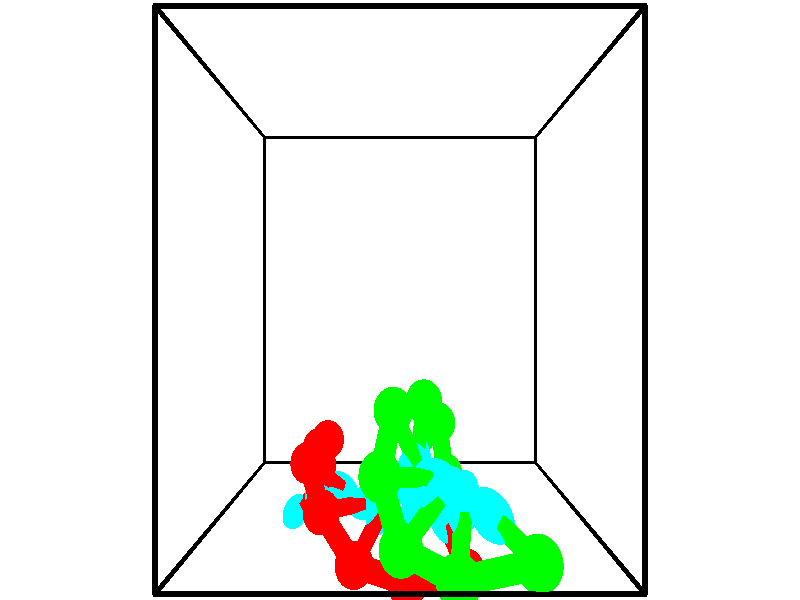 // switches for output
#declare DRAW_BASES = 1; // possible values are 0, 1; only relevant for DNA ribbons
#declare DRAW_BASES_TYPE = 3; // possible values are 1, 2, 3; only relevant for DNA ribbons
#declare DRAW_FOG = 0; // set to 1 to enable fog

#include "colors.inc"

#include "transforms.inc"
background { rgb <1, 1, 1>}

#default {
   normal{
       ripples 0.25
       frequency 0.20
       turbulence 0.2
       lambda 5
   }
	finish {
		phong 0.1
		phong_size 40.
	}
}

// original window dimensions: 1024x640


// camera settings

camera {
	sky <-0, 1, 0>
	up <-0, 1, 0>
	right 1.6 * <1, 0, 0>
	location <2.5, 2.5, 11.1562>
	look_at <2.5, 2.5, 2.5>
	direction <0, 0, -8.6562>
	angle 67.0682
}


# declare cpy_camera_pos = <2.5, 2.5, 11.1562>;
# if (DRAW_FOG = 1)
fog {
	fog_type 2
	up vnormalize(cpy_camera_pos)
	color rgbt<1,1,1,0.3>
	distance 1e-5
	fog_alt 3e-3
	fog_offset 4
}
# end


// LIGHTS

# declare lum = 6;
global_settings {
	ambient_light rgb lum * <0.05, 0.05, 0.05>
	max_trace_level 15
}# declare cpy_direct_light_amount = 0.25;
light_source
{	1000 * <-1, -1, 1>,
	rgb lum * cpy_direct_light_amount
	parallel
}

light_source
{	1000 * <1, 1, -1>,
	rgb lum * cpy_direct_light_amount
	parallel
}

// strand 0

// nucleotide -1

// particle -1
sphere {
	<1.155059, -0.134587, 0.885642> 0.250000
	pigment { color rgbt <1,0,0,0> }
	no_shadow
}
cylinder {
	<0.969685, -0.243172, 1.223053>,  <0.858460, -0.308322, 1.425499>, 0.100000
	pigment { color rgbt <1,0,0,0> }
	no_shadow
}
cylinder {
	<0.969685, -0.243172, 1.223053>,  <1.155059, -0.134587, 0.885642>, 0.100000
	pigment { color rgbt <1,0,0,0> }
	no_shadow
}

// particle -1
sphere {
	<0.969685, -0.243172, 1.223053> 0.100000
	pigment { color rgbt <1,0,0,0> }
	no_shadow
}
sphere {
	0, 1
	scale<0.080000,0.200000,0.300000>
	matrix <0.771007, 0.345681, 0.534839,
		-0.436780, 0.898228, 0.049098,
		-0.463435, -0.271462, 0.843526,
		0.830654, -0.324610, 1.476111>
	pigment { color rgbt <0,1,1,0> }
	no_shadow
}
cylinder {
	<1.146272, 0.476935, 1.163196>,  <1.155059, -0.134587, 0.885642>, 0.130000
	pigment { color rgbt <1,0,0,0> }
	no_shadow
}

// nucleotide -1

// particle -1
sphere {
	<1.146272, 0.476935, 1.163196> 0.250000
	pigment { color rgbt <1,0,0,0> }
	no_shadow
}
cylinder {
	<1.150364, 0.158745, 1.405556>,  <1.152819, -0.032169, 1.550972>, 0.100000
	pigment { color rgbt <1,0,0,0> }
	no_shadow
}
cylinder {
	<1.150364, 0.158745, 1.405556>,  <1.146272, 0.476935, 1.163196>, 0.100000
	pigment { color rgbt <1,0,0,0> }
	no_shadow
}

// particle -1
sphere {
	<1.150364, 0.158745, 1.405556> 0.100000
	pigment { color rgbt <1,0,0,0> }
	no_shadow
}
sphere {
	0, 1
	scale<0.080000,0.200000,0.300000>
	matrix <0.788799, 0.378823, 0.484033,
		-0.614566, 0.472981, 0.631346,
		0.010230, -0.795476, 0.605899,
		1.153433, -0.079898, 1.587325>
	pigment { color rgbt <0,1,1,0> }
	no_shadow
}
cylinder {
	<1.380200, 0.692730, 1.791917>,  <1.146272, 0.476935, 1.163196>, 0.130000
	pigment { color rgbt <1,0,0,0> }
	no_shadow
}

// nucleotide -1

// particle -1
sphere {
	<1.380200, 0.692730, 1.791917> 0.250000
	pigment { color rgbt <1,0,0,0> }
	no_shadow
}
cylinder {
	<1.414810, 0.297104, 1.839691>,  <1.435576, 0.059728, 1.868356>, 0.100000
	pigment { color rgbt <1,0,0,0> }
	no_shadow
}
cylinder {
	<1.414810, 0.297104, 1.839691>,  <1.380200, 0.692730, 1.791917>, 0.100000
	pigment { color rgbt <1,0,0,0> }
	no_shadow
}

// particle -1
sphere {
	<1.414810, 0.297104, 1.839691> 0.100000
	pigment { color rgbt <1,0,0,0> }
	no_shadow
}
sphere {
	0, 1
	scale<0.080000,0.200000,0.300000>
	matrix <0.708366, 0.145377, 0.690712,
		-0.700522, 0.024839, 0.713199,
		0.086526, -0.989065, 0.119435,
		1.440768, 0.000385, 1.875522>
	pigment { color rgbt <0,1,1,0> }
	no_shadow
}
cylinder {
	<1.179248, 0.550143, 2.482654>,  <1.380200, 0.692730, 1.791917>, 0.130000
	pigment { color rgbt <1,0,0,0> }
	no_shadow
}

// nucleotide -1

// particle -1
sphere {
	<1.179248, 0.550143, 2.482654> 0.250000
	pigment { color rgbt <1,0,0,0> }
	no_shadow
}
cylinder {
	<1.457405, 0.322182, 2.307549>,  <1.624299, 0.185405, 2.202485>, 0.100000
	pigment { color rgbt <1,0,0,0> }
	no_shadow
}
cylinder {
	<1.457405, 0.322182, 2.307549>,  <1.179248, 0.550143, 2.482654>, 0.100000
	pigment { color rgbt <1,0,0,0> }
	no_shadow
}

// particle -1
sphere {
	<1.457405, 0.322182, 2.307549> 0.100000
	pigment { color rgbt <1,0,0,0> }
	no_shadow
}
sphere {
	0, 1
	scale<0.080000,0.200000,0.300000>
	matrix <0.691483, 0.364793, 0.623520,
		-0.195653, -0.736298, 0.647754,
		0.695393, -0.569904, -0.437765,
		1.666023, 0.151210, 2.176219>
	pigment { color rgbt <0,1,1,0> }
	no_shadow
}
cylinder {
	<1.433646, 0.100842, 2.967565>,  <1.179248, 0.550143, 2.482654>, 0.130000
	pigment { color rgbt <1,0,0,0> }
	no_shadow
}

// nucleotide -1

// particle -1
sphere {
	<1.433646, 0.100842, 2.967565> 0.250000
	pigment { color rgbt <1,0,0,0> }
	no_shadow
}
cylinder {
	<1.772770, 0.106895, 2.755531>,  <1.976244, 0.110528, 2.628311>, 0.100000
	pigment { color rgbt <1,0,0,0> }
	no_shadow
}
cylinder {
	<1.772770, 0.106895, 2.755531>,  <1.433646, 0.100842, 2.967565>, 0.100000
	pigment { color rgbt <1,0,0,0> }
	no_shadow
}

// particle -1
sphere {
	<1.772770, 0.106895, 2.755531> 0.100000
	pigment { color rgbt <1,0,0,0> }
	no_shadow
}
sphere {
	0, 1
	scale<0.080000,0.200000,0.300000>
	matrix <0.524246, 0.126696, 0.842090,
		0.079901, -0.991826, 0.099482,
		0.847811, 0.015131, -0.530084,
		2.027113, 0.111436, 2.596506>
	pigment { color rgbt <0,1,1,0> }
	no_shadow
}
cylinder {
	<1.905968, -0.359933, 3.341676>,  <1.433646, 0.100842, 2.967565>, 0.130000
	pigment { color rgbt <1,0,0,0> }
	no_shadow
}

// nucleotide -1

// particle -1
sphere {
	<1.905968, -0.359933, 3.341676> 0.250000
	pigment { color rgbt <1,0,0,0> }
	no_shadow
}
cylinder {
	<2.105774, -0.084747, 3.131081>,  <2.225657, 0.080364, 3.004723>, 0.100000
	pigment { color rgbt <1,0,0,0> }
	no_shadow
}
cylinder {
	<2.105774, -0.084747, 3.131081>,  <1.905968, -0.359933, 3.341676>, 0.100000
	pigment { color rgbt <1,0,0,0> }
	no_shadow
}

// particle -1
sphere {
	<2.105774, -0.084747, 3.131081> 0.100000
	pigment { color rgbt <1,0,0,0> }
	no_shadow
}
sphere {
	0, 1
	scale<0.080000,0.200000,0.300000>
	matrix <0.532333, 0.235707, 0.813058,
		0.683453, -0.686401, -0.248487,
		0.499514, 0.687965, -0.526489,
		2.255628, 0.121642, 2.973134>
	pigment { color rgbt <0,1,1,0> }
	no_shadow
}
cylinder {
	<2.591192, -0.517604, 3.441966>,  <1.905968, -0.359933, 3.341676>, 0.130000
	pigment { color rgbt <1,0,0,0> }
	no_shadow
}

// nucleotide -1

// particle -1
sphere {
	<2.591192, -0.517604, 3.441966> 0.250000
	pigment { color rgbt <1,0,0,0> }
	no_shadow
}
cylinder {
	<2.638798, -0.143311, 3.309158>,  <2.667361, 0.081266, 3.229474>, 0.100000
	pigment { color rgbt <1,0,0,0> }
	no_shadow
}
cylinder {
	<2.638798, -0.143311, 3.309158>,  <2.591192, -0.517604, 3.441966>, 0.100000
	pigment { color rgbt <1,0,0,0> }
	no_shadow
}

// particle -1
sphere {
	<2.638798, -0.143311, 3.309158> 0.100000
	pigment { color rgbt <1,0,0,0> }
	no_shadow
}
sphere {
	0, 1
	scale<0.080000,0.200000,0.300000>
	matrix <0.588466, 0.202859, 0.782660,
		0.799715, -0.288530, -0.526504,
		0.119015, 0.935734, -0.332019,
		2.674502, 0.137410, 3.209553>
	pigment { color rgbt <0,1,1,0> }
	no_shadow
}
cylinder {
	<3.352061, -0.433051, 3.354466>,  <2.591192, -0.517604, 3.441966>, 0.130000
	pigment { color rgbt <1,0,0,0> }
	no_shadow
}

// nucleotide -1

// particle -1
sphere {
	<3.352061, -0.433051, 3.354466> 0.250000
	pigment { color rgbt <1,0,0,0> }
	no_shadow
}
cylinder {
	<3.176468, -0.077515, 3.407013>,  <3.071112, 0.135807, 3.438541>, 0.100000
	pigment { color rgbt <1,0,0,0> }
	no_shadow
}
cylinder {
	<3.176468, -0.077515, 3.407013>,  <3.352061, -0.433051, 3.354466>, 0.100000
	pigment { color rgbt <1,0,0,0> }
	no_shadow
}

// particle -1
sphere {
	<3.176468, -0.077515, 3.407013> 0.100000
	pigment { color rgbt <1,0,0,0> }
	no_shadow
}
sphere {
	0, 1
	scale<0.080000,0.200000,0.300000>
	matrix <0.621646, 0.194893, 0.758665,
		0.648730, 0.414704, -0.638099,
		-0.438983, 0.888840, 0.131366,
		3.044773, 0.189137, 3.446423>
	pigment { color rgbt <0,1,1,0> }
	no_shadow
}
// strand 1

// nucleotide -1

// particle -1
sphere {
	<3.953964, 0.199415, 4.839627> 0.250000
	pigment { color rgbt <0,1,0,0> }
	no_shadow
}
cylinder {
	<3.661370, 0.461060, 4.916641>,  <3.485814, 0.618046, 4.962850>, 0.100000
	pigment { color rgbt <0,1,0,0> }
	no_shadow
}
cylinder {
	<3.661370, 0.461060, 4.916641>,  <3.953964, 0.199415, 4.839627>, 0.100000
	pigment { color rgbt <0,1,0,0> }
	no_shadow
}

// particle -1
sphere {
	<3.661370, 0.461060, 4.916641> 0.100000
	pigment { color rgbt <0,1,0,0> }
	no_shadow
}
sphere {
	0, 1
	scale<0.080000,0.200000,0.300000>
	matrix <-0.366850, -0.139514, -0.919759,
		-0.574764, -0.743420, 0.342013,
		-0.731484, 0.654112, 0.192536,
		3.441925, 0.657293, 4.974402>
	pigment { color rgbt <0,1,1,0> }
	no_shadow
}
cylinder {
	<3.137722, -0.049358, 4.595227>,  <3.953964, 0.199415, 4.839627>, 0.130000
	pigment { color rgbt <0,1,0,0> }
	no_shadow
}

// nucleotide -1

// particle -1
sphere {
	<3.137722, -0.049358, 4.595227> 0.250000
	pigment { color rgbt <0,1,0,0> }
	no_shadow
}
cylinder {
	<3.171468, 0.348419, 4.570045>,  <3.191715, 0.587086, 4.554936>, 0.100000
	pigment { color rgbt <0,1,0,0> }
	no_shadow
}
cylinder {
	<3.171468, 0.348419, 4.570045>,  <3.137722, -0.049358, 4.595227>, 0.100000
	pigment { color rgbt <0,1,0,0> }
	no_shadow
}

// particle -1
sphere {
	<3.171468, 0.348419, 4.570045> 0.100000
	pigment { color rgbt <0,1,0,0> }
	no_shadow
}
sphere {
	0, 1
	scale<0.080000,0.200000,0.300000>
	matrix <-0.341470, -0.030501, -0.939398,
		-0.936099, 0.100750, 0.337000,
		0.084366, 0.994444, -0.062955,
		3.196777, 0.646752, 4.551159>
	pigment { color rgbt <0,1,1,0> }
	no_shadow
}
cylinder {
	<2.511287, 0.162708, 4.388362>,  <3.137722, -0.049358, 4.595227>, 0.130000
	pigment { color rgbt <0,1,0,0> }
	no_shadow
}

// nucleotide -1

// particle -1
sphere {
	<2.511287, 0.162708, 4.388362> 0.250000
	pigment { color rgbt <0,1,0,0> }
	no_shadow
}
cylinder {
	<2.785919, 0.443222, 4.311623>,  <2.950698, 0.611531, 4.265579>, 0.100000
	pigment { color rgbt <0,1,0,0> }
	no_shadow
}
cylinder {
	<2.785919, 0.443222, 4.311623>,  <2.511287, 0.162708, 4.388362>, 0.100000
	pigment { color rgbt <0,1,0,0> }
	no_shadow
}

// particle -1
sphere {
	<2.785919, 0.443222, 4.311623> 0.100000
	pigment { color rgbt <0,1,0,0> }
	no_shadow
}
sphere {
	0, 1
	scale<0.080000,0.200000,0.300000>
	matrix <-0.265053, -0.004287, -0.964224,
		-0.677020, 0.712867, 0.182935,
		0.686580, 0.701286, -0.191849,
		2.991893, 0.653608, 4.254068>
	pigment { color rgbt <0,1,1,0> }
	no_shadow
}
cylinder {
	<2.265569, 0.788918, 4.129683>,  <2.511287, 0.162708, 4.388362>, 0.130000
	pigment { color rgbt <0,1,0,0> }
	no_shadow
}

// nucleotide -1

// particle -1
sphere {
	<2.265569, 0.788918, 4.129683> 0.250000
	pigment { color rgbt <0,1,0,0> }
	no_shadow
}
cylinder {
	<2.635400, 0.742279, 3.984596>,  <2.857298, 0.714295, 3.897545>, 0.100000
	pigment { color rgbt <0,1,0,0> }
	no_shadow
}
cylinder {
	<2.635400, 0.742279, 3.984596>,  <2.265569, 0.788918, 4.129683>, 0.100000
	pigment { color rgbt <0,1,0,0> }
	no_shadow
}

// particle -1
sphere {
	<2.635400, 0.742279, 3.984596> 0.100000
	pigment { color rgbt <0,1,0,0> }
	no_shadow
}
sphere {
	0, 1
	scale<0.080000,0.200000,0.300000>
	matrix <-0.380779, -0.250703, -0.890031,
		0.012842, 0.961017, -0.276193,
		0.924577, -0.116598, -0.362715,
		2.912773, 0.707300, 3.875782>
	pigment { color rgbt <0,1,1,0> }
	no_shadow
}
cylinder {
	<2.413111, 1.326003, 3.458744>,  <2.265569, 0.788918, 4.129683>, 0.130000
	pigment { color rgbt <0,1,0,0> }
	no_shadow
}

// nucleotide -1

// particle -1
sphere {
	<2.413111, 1.326003, 3.458744> 0.250000
	pigment { color rgbt <0,1,0,0> }
	no_shadow
}
cylinder {
	<2.598598, 0.972061, 3.476624>,  <2.709890, 0.759696, 3.487351>, 0.100000
	pigment { color rgbt <0,1,0,0> }
	no_shadow
}
cylinder {
	<2.598598, 0.972061, 3.476624>,  <2.413111, 1.326003, 3.458744>, 0.100000
	pigment { color rgbt <0,1,0,0> }
	no_shadow
}

// particle -1
sphere {
	<2.598598, 0.972061, 3.476624> 0.100000
	pigment { color rgbt <0,1,0,0> }
	no_shadow
}
sphere {
	0, 1
	scale<0.080000,0.200000,0.300000>
	matrix <-0.274388, -0.191401, -0.942378,
		0.842423, 0.424732, -0.331550,
		0.463717, -0.884855, 0.044700,
		2.737713, 0.706605, 3.490033>
	pigment { color rgbt <0,1,1,0> }
	no_shadow
}
cylinder {
	<2.827690, 1.340247, 2.868573>,  <2.413111, 1.326003, 3.458744>, 0.130000
	pigment { color rgbt <0,1,0,0> }
	no_shadow
}

// nucleotide -1

// particle -1
sphere {
	<2.827690, 1.340247, 2.868573> 0.250000
	pigment { color rgbt <0,1,0,0> }
	no_shadow
}
cylinder {
	<2.766400, 0.955399, 2.958771>,  <2.729627, 0.724490, 3.012889>, 0.100000
	pigment { color rgbt <0,1,0,0> }
	no_shadow
}
cylinder {
	<2.766400, 0.955399, 2.958771>,  <2.827690, 1.340247, 2.868573>, 0.100000
	pigment { color rgbt <0,1,0,0> }
	no_shadow
}

// particle -1
sphere {
	<2.766400, 0.955399, 2.958771> 0.100000
	pigment { color rgbt <0,1,0,0> }
	no_shadow
}
sphere {
	0, 1
	scale<0.080000,0.200000,0.300000>
	matrix <-0.212681, -0.190733, -0.958325,
		0.965033, -0.194796, -0.175399,
		-0.153223, -0.962120, 0.225493,
		2.720433, 0.666762, 3.026419>
	pigment { color rgbt <0,1,1,0> }
	no_shadow
}
cylinder {
	<3.061795, 0.993005, 2.258951>,  <2.827690, 1.340247, 2.868573>, 0.130000
	pigment { color rgbt <0,1,0,0> }
	no_shadow
}

// nucleotide -1

// particle -1
sphere {
	<3.061795, 0.993005, 2.258951> 0.250000
	pigment { color rgbt <0,1,0,0> }
	no_shadow
}
cylinder {
	<2.834620, 0.734909, 2.463348>,  <2.698316, 0.580051, 2.585987>, 0.100000
	pigment { color rgbt <0,1,0,0> }
	no_shadow
}
cylinder {
	<2.834620, 0.734909, 2.463348>,  <3.061795, 0.993005, 2.258951>, 0.100000
	pigment { color rgbt <0,1,0,0> }
	no_shadow
}

// particle -1
sphere {
	<2.834620, 0.734909, 2.463348> 0.100000
	pigment { color rgbt <0,1,0,0> }
	no_shadow
}
sphere {
	0, 1
	scale<0.080000,0.200000,0.300000>
	matrix <-0.427682, -0.299094, -0.853013,
		0.703233, -0.702999, -0.106092,
		-0.567935, -0.645240, 0.510993,
		2.664240, 0.541337, 2.616646>
	pigment { color rgbt <0,1,1,0> }
	no_shadow
}
cylinder {
	<3.191520, 0.311812, 2.001273>,  <3.061795, 0.993005, 2.258951>, 0.130000
	pigment { color rgbt <0,1,0,0> }
	no_shadow
}

// nucleotide -1

// particle -1
sphere {
	<3.191520, 0.311812, 2.001273> 0.250000
	pigment { color rgbt <0,1,0,0> }
	no_shadow
}
cylinder {
	<2.837846, 0.259689, 2.180710>,  <2.625641, 0.228416, 2.288372>, 0.100000
	pigment { color rgbt <0,1,0,0> }
	no_shadow
}
cylinder {
	<2.837846, 0.259689, 2.180710>,  <3.191520, 0.311812, 2.001273>, 0.100000
	pigment { color rgbt <0,1,0,0> }
	no_shadow
}

// particle -1
sphere {
	<2.837846, 0.259689, 2.180710> 0.100000
	pigment { color rgbt <0,1,0,0> }
	no_shadow
}
sphere {
	0, 1
	scale<0.080000,0.200000,0.300000>
	matrix <-0.391846, -0.315899, -0.864098,
		0.254308, -0.939802, 0.228253,
		-0.884186, -0.130306, 0.448593,
		2.572590, 0.220597, 2.315288>
	pigment { color rgbt <0,1,1,0> }
	no_shadow
}
// box output
cylinder {
	<0.000000, 0.000000, 0.000000>,  <5.000000, 0.000000, 0.000000>, 0.025000
	pigment { color rgbt <0,0,0,0> }
	no_shadow
}
cylinder {
	<0.000000, 0.000000, 0.000000>,  <0.000000, 5.000000, 0.000000>, 0.025000
	pigment { color rgbt <0,0,0,0> }
	no_shadow
}
cylinder {
	<0.000000, 0.000000, 0.000000>,  <0.000000, 0.000000, 5.000000>, 0.025000
	pigment { color rgbt <0,0,0,0> }
	no_shadow
}
cylinder {
	<5.000000, 5.000000, 5.000000>,  <0.000000, 5.000000, 5.000000>, 0.025000
	pigment { color rgbt <0,0,0,0> }
	no_shadow
}
cylinder {
	<5.000000, 5.000000, 5.000000>,  <5.000000, 0.000000, 5.000000>, 0.025000
	pigment { color rgbt <0,0,0,0> }
	no_shadow
}
cylinder {
	<5.000000, 5.000000, 5.000000>,  <5.000000, 5.000000, 0.000000>, 0.025000
	pigment { color rgbt <0,0,0,0> }
	no_shadow
}
cylinder {
	<0.000000, 0.000000, 5.000000>,  <0.000000, 5.000000, 5.000000>, 0.025000
	pigment { color rgbt <0,0,0,0> }
	no_shadow
}
cylinder {
	<0.000000, 0.000000, 5.000000>,  <5.000000, 0.000000, 5.000000>, 0.025000
	pigment { color rgbt <0,0,0,0> }
	no_shadow
}
cylinder {
	<5.000000, 5.000000, 0.000000>,  <0.000000, 5.000000, 0.000000>, 0.025000
	pigment { color rgbt <0,0,0,0> }
	no_shadow
}
cylinder {
	<5.000000, 5.000000, 0.000000>,  <5.000000, 0.000000, 0.000000>, 0.025000
	pigment { color rgbt <0,0,0,0> }
	no_shadow
}
cylinder {
	<5.000000, 0.000000, 5.000000>,  <5.000000, 0.000000, 0.000000>, 0.025000
	pigment { color rgbt <0,0,0,0> }
	no_shadow
}
cylinder {
	<0.000000, 5.000000, 0.000000>,  <0.000000, 5.000000, 5.000000>, 0.025000
	pigment { color rgbt <0,0,0,0> }
	no_shadow
}
// end of box output
